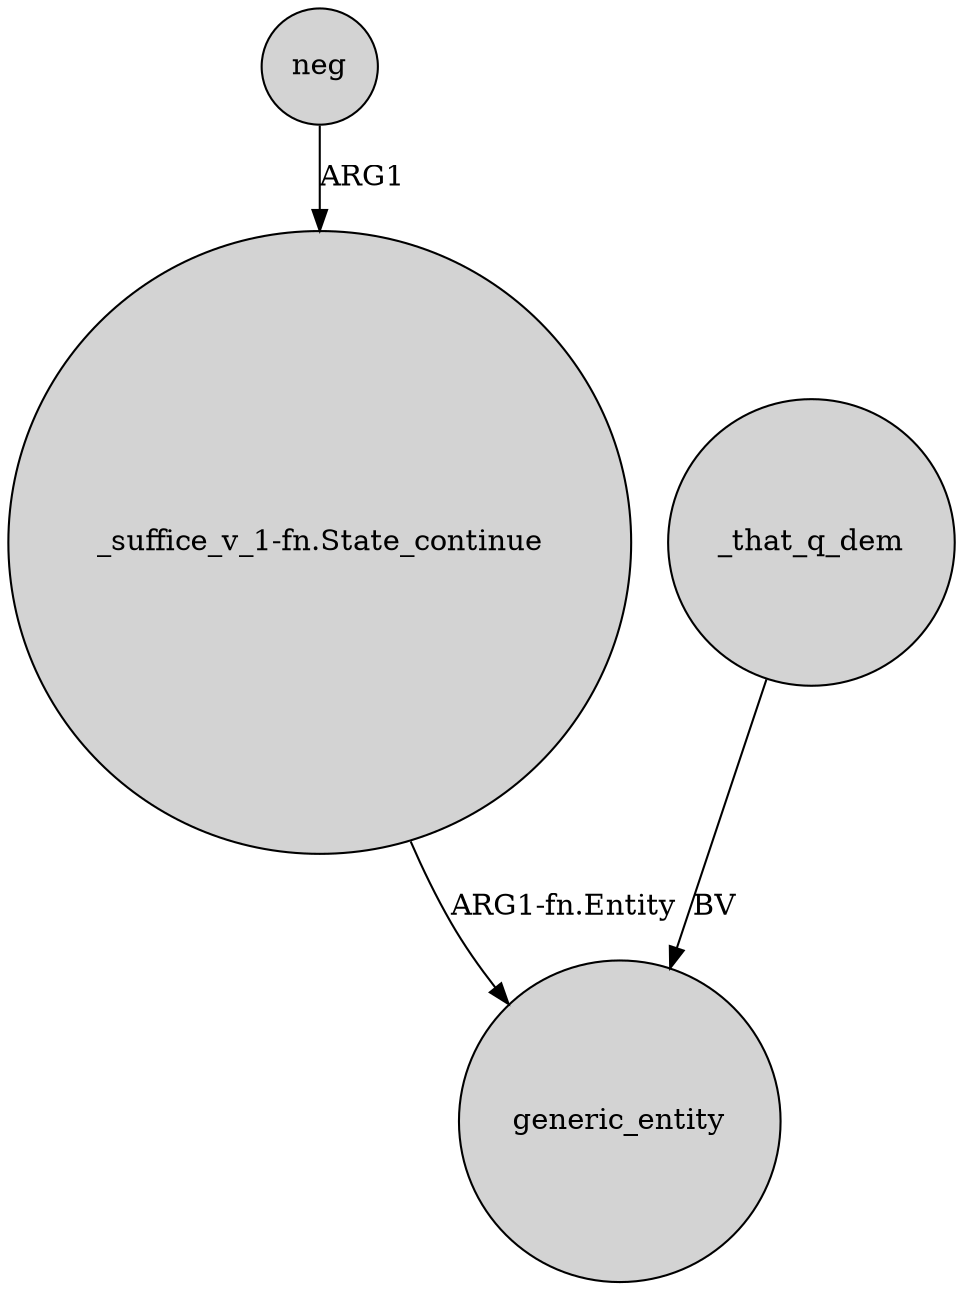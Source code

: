 digraph {
	node [shape=circle style=filled]
	neg -> "_suffice_v_1-fn.State_continue" [label=ARG1]
	"_suffice_v_1-fn.State_continue" -> generic_entity [label="ARG1-fn.Entity"]
	_that_q_dem -> generic_entity [label=BV]
}
